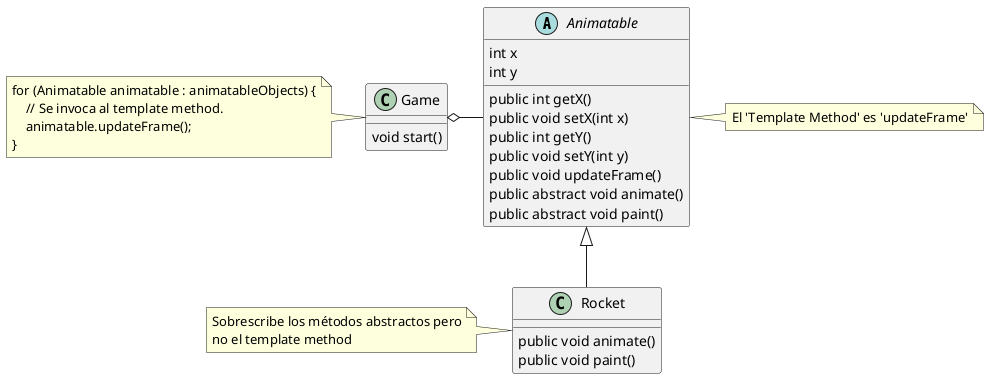 @startuml

abstract class Animatable {
    int x
    int y
    public int getX()
    public void setX(int x)
    public int getY()
    public void setY(int y)
    public void updateFrame()
    public abstract void animate()
    public abstract void paint()
}

note "El 'Template Method' es 'updateFrame'" as noteAnimatable
noteAnimatable .l. Animatable

class Rocket extends Animatable {
    public void animate()
    public void paint()
}

note "Sobrescribe los métodos abstractos pero\nno el template method" as noteRocket
noteRocket . Rocket

class Game {
    void start()
}

note "for (Animatable animatable : animatableObjects) {\n    // Se invoca al template method.\n    animatable.updateFrame();\n}" as noteGame
noteGame . Game

Game o- Animatable

@enduml
